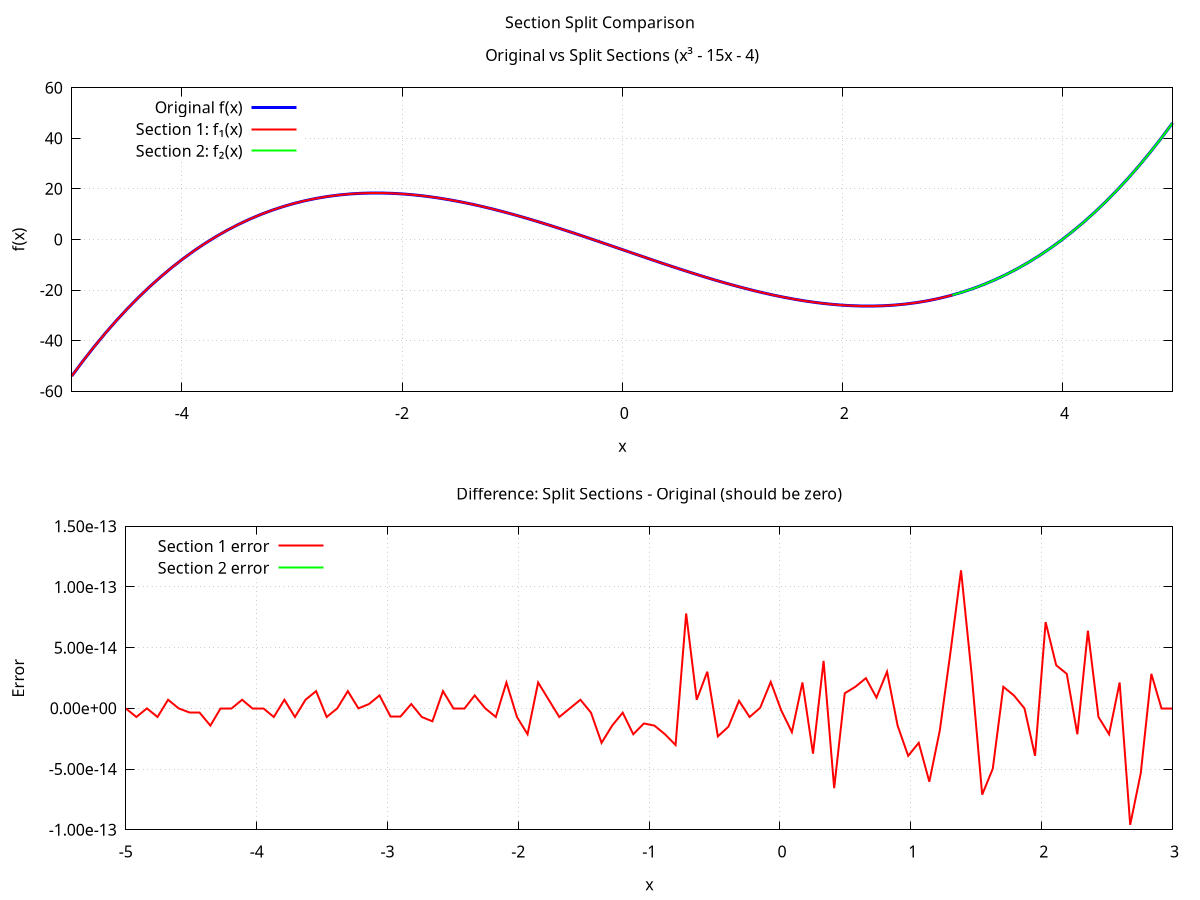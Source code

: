 set terminal pngcairo size 1200,800 enhanced font 'Arial,12'
set output 'split_section_comparison.png'
set multiplot layout 2,1 title 'Section Split Comparison'

# Define functions in original x-domain
# Original: f(x) = x³ - 15x - 4
f_original(x) = x**3 - 15*x - 4
# Transform to t-domain: t = x - (-5)
f1_t(t) = 1*t**3 + -15*t**2 + 60*t + -54
f2_t(t) = 1*(t-8)**3 + 9*(t-8)**2 + 12*(t-8) + -22
# Map back to x-domain
f1(x) = f1_t(x - (-5))
f2(x) = f2_t(x - (-5))

# Plot 1: All curves together
set title 'Original vs Split Sections (x³ - 15x - 4)'
set xlabel 'x'
set ylabel 'f(x)'
set grid
set key top left
plot [-5:5] f_original(x) with lines lw 3 lc rgb 'blue' title 'Original f(x)', \
     [-5:3] f1(x) with lines lw 2 lc rgb 'red' title 'Section 1: f₁(x)', \
     [3:5] f2(x) with lines lw 2 lc rgb 'green' title 'Section 2: f₂(x)'

# Plot 2: Error/difference
set title 'Difference: Split Sections - Original (should be zero)'
set xlabel 'x'
set ylabel 'Error'
set grid
set key top left
set format y '%.2e'
set xrange [-5:5]
plot [-5:3] f1(x) - f_original(x) with lines lw 2 lc rgb 'red' title 'Section 1 error', \
     [3:5] f2(x) - f_original(x) with lines lw 2 lc rgb 'green' title 'Section 2 error'

unset multiplot
